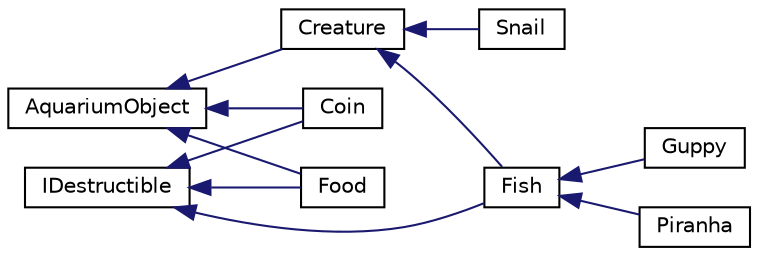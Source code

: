 digraph "Graphical Class Hierarchy"
{
  edge [fontname="Helvetica",fontsize="10",labelfontname="Helvetica",labelfontsize="10"];
  node [fontname="Helvetica",fontsize="10",shape=record];
  rankdir="LR";
  Node20 [label="AquariumObject",height=0.2,width=0.4,color="black", fillcolor="white", style="filled",URL="$class_aquarium_object.html"];
  Node20 -> Node1 [dir="back",color="midnightblue",fontsize="10",style="solid",fontname="Helvetica"];
  Node1 [label="Coin",height=0.2,width=0.4,color="black", fillcolor="white", style="filled",URL="$class_coin.html"];
  Node20 -> Node21 [dir="back",color="midnightblue",fontsize="10",style="solid",fontname="Helvetica"];
  Node21 [label="Creature",height=0.2,width=0.4,color="black", fillcolor="white", style="filled",URL="$class_creature.html"];
  Node21 -> Node2 [dir="back",color="midnightblue",fontsize="10",style="solid",fontname="Helvetica"];
  Node2 [label="Fish",height=0.2,width=0.4,color="black", fillcolor="white", style="filled",URL="$class_fish.html"];
  Node2 -> Node3 [dir="back",color="midnightblue",fontsize="10",style="solid",fontname="Helvetica"];
  Node3 [label="Guppy",height=0.2,width=0.4,color="black", fillcolor="white", style="filled",URL="$class_guppy.html"];
  Node2 -> Node4 [dir="back",color="midnightblue",fontsize="10",style="solid",fontname="Helvetica"];
  Node4 [label="Piranha",height=0.2,width=0.4,color="black", fillcolor="white", style="filled",URL="$class_piranha.html"];
  Node21 -> Node22 [dir="back",color="midnightblue",fontsize="10",style="solid",fontname="Helvetica"];
  Node22 [label="Snail",height=0.2,width=0.4,color="black", fillcolor="white", style="filled",URL="$class_snail.html"];
  Node20 -> Node5 [dir="back",color="midnightblue",fontsize="10",style="solid",fontname="Helvetica"];
  Node5 [label="Food",height=0.2,width=0.4,color="black", fillcolor="white", style="filled",URL="$class_food.html"];
  Node0 [label="IDestructible",height=0.2,width=0.4,color="black", fillcolor="white", style="filled",URL="$class_i_destructible.html"];
  Node0 -> Node1 [dir="back",color="midnightblue",fontsize="10",style="solid",fontname="Helvetica"];
  Node0 -> Node2 [dir="back",color="midnightblue",fontsize="10",style="solid",fontname="Helvetica"];
  Node0 -> Node5 [dir="back",color="midnightblue",fontsize="10",style="solid",fontname="Helvetica"];
}
